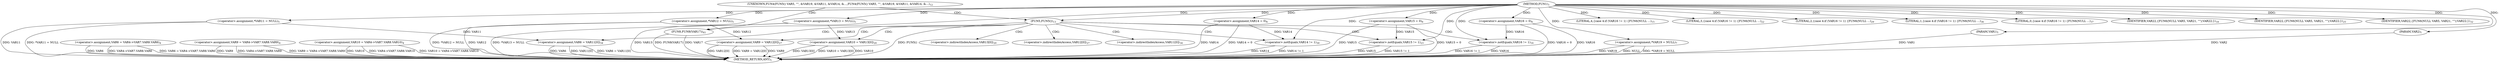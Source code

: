 digraph "FUN1" {  
"8" [label = <(METHOD,FUN1)<SUB>1</SUB>> ]
"123" [label = <(METHOD_RETURN,ANY)<SUB>1</SUB>> ]
"9" [label = <(PARAM,VAR1)<SUB>1</SUB>> ]
"10" [label = <(PARAM,VAR2)<SUB>1</SUB>> ]
"15" [label = <(&lt;operator&gt;.assignment,VAR6 = VAR4-&gt;VAR7.VAR8.VAR6)<SUB>4</SUB>> ]
"24" [label = <(&lt;operator&gt;.assignment,VAR9 = VAR4-&gt;VAR7.VAR8.VAR9)<SUB>4</SUB>> ]
"33" [label = <(&lt;operator&gt;.assignment,VAR10 = VAR4-&gt;VAR7.VAR8.VAR10)<SUB>4</SUB>> ]
"45" [label = <(&lt;operator&gt;.assignment,*VAR11 = NULL)<SUB>5</SUB>> ]
"48" [label = <(&lt;operator&gt;.assignment,*VAR12 = NULL)<SUB>5</SUB>> ]
"51" [label = <(&lt;operator&gt;.assignment,*VAR13 = NULL)<SUB>5</SUB>> ]
"58" [label = <(&lt;operator&gt;.assignment,VAR14 = 0)<SUB>6</SUB>> ]
"61" [label = <(&lt;operator&gt;.assignment,VAR15 = 0)<SUB>6</SUB>> ]
"64" [label = <(&lt;operator&gt;.assignment,VAR16 = 0)<SUB>6</SUB>> ]
"68" [label = <(&lt;operator&gt;.assignment,*VAR19 = NULL)<SUB>7</SUB>> ]
"121" [label = <(FUN8,FUN8(VAR17))<SUB>41</SUB>> ]
"75" [label = <(FUN5,FUN5())<SUB>13</SUB>> ]
"78" [label = <(LITERAL,4,{
		case 4:
			if (VAR16 != 1) {
				FUN6(NULL ...)<SUB>15</SUB>> ]
"85" [label = <(&lt;operator&gt;.assignment,VAR10 = VAR13[0])<SUB>20</SUB>> ]
"91" [label = <(LITERAL,3,{
		case 4:
			if (VAR16 != 1) {
				FUN6(NULL ...)<SUB>22</SUB>> ]
"98" [label = <(&lt;operator&gt;.assignment,VAR9 = VAR12[0])<SUB>27</SUB>> ]
"104" [label = <(LITERAL,2,{
		case 4:
			if (VAR16 != 1) {
				FUN6(NULL ...)<SUB>29</SUB>> ]
"111" [label = <(&lt;operator&gt;.assignment,VAR6 = VAR11[0])<SUB>34</SUB>> ]
"117" [label = <(LITERAL,1,{
		case 4:
			if (VAR16 != 1) {
				FUN6(NULL ...)<SUB>36</SUB>> ]
"119" [label = <(LITERAL,0,{
		case 4:
			if (VAR16 != 1) {
				FUN6(NULL ...)<SUB>37</SUB>> ]
"80" [label = <(&lt;operator&gt;.notEquals,VAR16 != 1)<SUB>16</SUB>> ]
"93" [label = <(&lt;operator&gt;.notEquals,VAR15 != 1)<SUB>23</SUB>> ]
"106" [label = <(&lt;operator&gt;.notEquals,VAR14 != 1)<SUB>30</SUB>> ]
"84" [label = <(IDENTIFIER,VAR22,{
				FUN6(NULL VAR5, VAR21, &quot;&quot;);
				VAR22;
			})<SUB>18</SUB>> ]
"97" [label = <(IDENTIFIER,VAR22,{
				FUN6(NULL VAR5, VAR21, &quot;&quot;);
				VAR22;
			})<SUB>25</SUB>> ]
"110" [label = <(IDENTIFIER,VAR22,{
				FUN6(NULL VAR5, VAR21, &quot;&quot;);
				VAR22;
			})<SUB>32</SUB>> ]
"72" [label = <(UNKNOWN,FUN4(FUN5() VAR5, &quot;&quot;, &amp;VAR19, &amp;VAR11, &amp;VAR14, &amp;...,FUN4(FUN5() VAR5, &quot;&quot;, &amp;VAR19, &amp;VAR11, &amp;VAR14, &amp;...)<SUB>12</SUB>> ]
"87" [label = <(&lt;operator&gt;.indirectIndexAccess,VAR13[0])<SUB>20</SUB>> ]
"100" [label = <(&lt;operator&gt;.indirectIndexAccess,VAR12[0])<SUB>27</SUB>> ]
"113" [label = <(&lt;operator&gt;.indirectIndexAccess,VAR11[0])<SUB>34</SUB>> ]
  "9" -> "123"  [ label = "DDG: VAR1"] 
  "10" -> "123"  [ label = "DDG: VAR2"] 
  "15" -> "123"  [ label = "DDG: VAR6"] 
  "15" -> "123"  [ label = "DDG: VAR4-&gt;VAR7.VAR8.VAR6"] 
  "15" -> "123"  [ label = "DDG: VAR6 = VAR4-&gt;VAR7.VAR8.VAR6"] 
  "24" -> "123"  [ label = "DDG: VAR9"] 
  "24" -> "123"  [ label = "DDG: VAR4-&gt;VAR7.VAR8.VAR9"] 
  "24" -> "123"  [ label = "DDG: VAR9 = VAR4-&gt;VAR7.VAR8.VAR9"] 
  "33" -> "123"  [ label = "DDG: VAR10"] 
  "33" -> "123"  [ label = "DDG: VAR4-&gt;VAR7.VAR8.VAR10"] 
  "33" -> "123"  [ label = "DDG: VAR10 = VAR4-&gt;VAR7.VAR8.VAR10"] 
  "45" -> "123"  [ label = "DDG: VAR11"] 
  "45" -> "123"  [ label = "DDG: *VAR11 = NULL"] 
  "48" -> "123"  [ label = "DDG: VAR12"] 
  "48" -> "123"  [ label = "DDG: *VAR12 = NULL"] 
  "51" -> "123"  [ label = "DDG: VAR13"] 
  "51" -> "123"  [ label = "DDG: *VAR13 = NULL"] 
  "58" -> "123"  [ label = "DDG: VAR14"] 
  "58" -> "123"  [ label = "DDG: VAR14 = 0"] 
  "61" -> "123"  [ label = "DDG: VAR15"] 
  "61" -> "123"  [ label = "DDG: VAR15 = 0"] 
  "64" -> "123"  [ label = "DDG: VAR16"] 
  "64" -> "123"  [ label = "DDG: VAR16 = 0"] 
  "68" -> "123"  [ label = "DDG: VAR19"] 
  "68" -> "123"  [ label = "DDG: NULL"] 
  "68" -> "123"  [ label = "DDG: *VAR19 = NULL"] 
  "75" -> "123"  [ label = "DDG: FUN5()"] 
  "80" -> "123"  [ label = "DDG: VAR16"] 
  "80" -> "123"  [ label = "DDG: VAR16 != 1"] 
  "85" -> "123"  [ label = "DDG: VAR10"] 
  "85" -> "123"  [ label = "DDG: VAR13[0]"] 
  "85" -> "123"  [ label = "DDG: VAR10 = VAR13[0]"] 
  "93" -> "123"  [ label = "DDG: VAR15"] 
  "93" -> "123"  [ label = "DDG: VAR15 != 1"] 
  "98" -> "123"  [ label = "DDG: VAR9"] 
  "98" -> "123"  [ label = "DDG: VAR12[0]"] 
  "98" -> "123"  [ label = "DDG: VAR9 = VAR12[0]"] 
  "106" -> "123"  [ label = "DDG: VAR14"] 
  "106" -> "123"  [ label = "DDG: VAR14 != 1"] 
  "111" -> "123"  [ label = "DDG: VAR6"] 
  "111" -> "123"  [ label = "DDG: VAR11[0]"] 
  "111" -> "123"  [ label = "DDG: VAR6 = VAR11[0]"] 
  "121" -> "123"  [ label = "DDG: VAR17"] 
  "121" -> "123"  [ label = "DDG: FUN8(VAR17)"] 
  "8" -> "9"  [ label = "DDG: "] 
  "8" -> "10"  [ label = "DDG: "] 
  "8" -> "45"  [ label = "DDG: "] 
  "8" -> "48"  [ label = "DDG: "] 
  "8" -> "51"  [ label = "DDG: "] 
  "8" -> "58"  [ label = "DDG: "] 
  "8" -> "61"  [ label = "DDG: "] 
  "8" -> "64"  [ label = "DDG: "] 
  "8" -> "68"  [ label = "DDG: "] 
  "8" -> "75"  [ label = "DDG: "] 
  "8" -> "121"  [ label = "DDG: "] 
  "8" -> "78"  [ label = "DDG: "] 
  "51" -> "85"  [ label = "DDG: VAR13"] 
  "8" -> "91"  [ label = "DDG: "] 
  "48" -> "98"  [ label = "DDG: VAR12"] 
  "8" -> "104"  [ label = "DDG: "] 
  "45" -> "111"  [ label = "DDG: VAR11"] 
  "8" -> "117"  [ label = "DDG: "] 
  "8" -> "119"  [ label = "DDG: "] 
  "64" -> "80"  [ label = "DDG: VAR16"] 
  "8" -> "80"  [ label = "DDG: "] 
  "8" -> "84"  [ label = "DDG: "] 
  "61" -> "93"  [ label = "DDG: VAR15"] 
  "8" -> "93"  [ label = "DDG: "] 
  "8" -> "97"  [ label = "DDG: "] 
  "58" -> "106"  [ label = "DDG: VAR14"] 
  "8" -> "106"  [ label = "DDG: "] 
  "8" -> "110"  [ label = "DDG: "] 
  "72" -> "75"  [ label = "CDG: "] 
  "72" -> "121"  [ label = "CDG: "] 
  "75" -> "80"  [ label = "CDG: "] 
  "75" -> "98"  [ label = "CDG: "] 
  "75" -> "113"  [ label = "CDG: "] 
  "75" -> "100"  [ label = "CDG: "] 
  "75" -> "85"  [ label = "CDG: "] 
  "75" -> "106"  [ label = "CDG: "] 
  "75" -> "87"  [ label = "CDG: "] 
  "75" -> "93"  [ label = "CDG: "] 
  "75" -> "111"  [ label = "CDG: "] 
}
